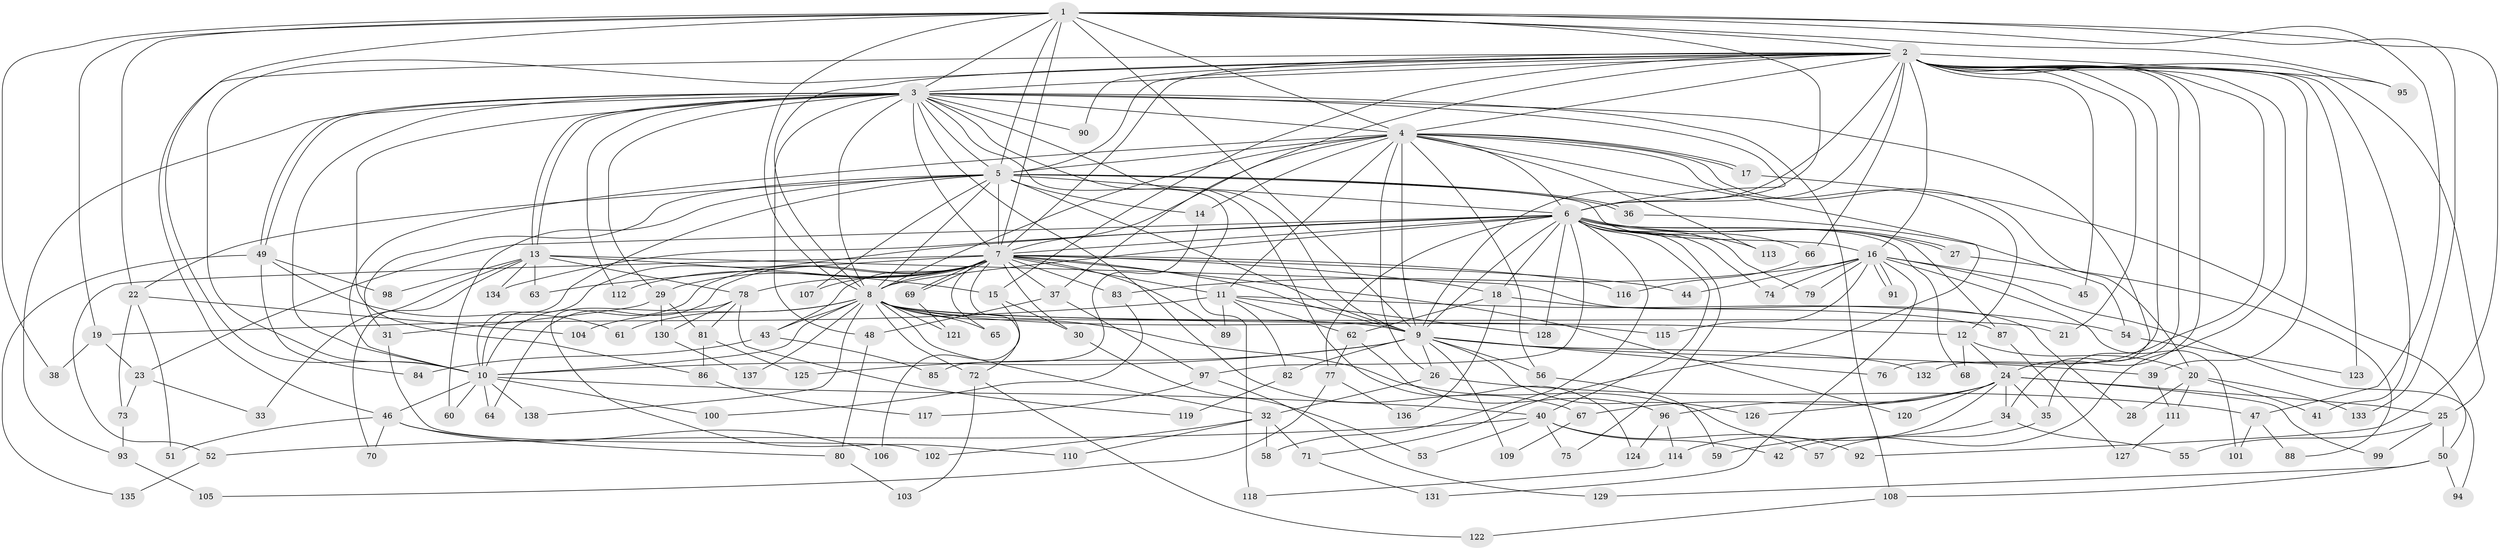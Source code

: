 // Generated by graph-tools (version 1.1) at 2025/01/03/09/25 03:01:29]
// undirected, 138 vertices, 301 edges
graph export_dot {
graph [start="1"]
  node [color=gray90,style=filled];
  1;
  2;
  3;
  4;
  5;
  6;
  7;
  8;
  9;
  10;
  11;
  12;
  13;
  14;
  15;
  16;
  17;
  18;
  19;
  20;
  21;
  22;
  23;
  24;
  25;
  26;
  27;
  28;
  29;
  30;
  31;
  32;
  33;
  34;
  35;
  36;
  37;
  38;
  39;
  40;
  41;
  42;
  43;
  44;
  45;
  46;
  47;
  48;
  49;
  50;
  51;
  52;
  53;
  54;
  55;
  56;
  57;
  58;
  59;
  60;
  61;
  62;
  63;
  64;
  65;
  66;
  67;
  68;
  69;
  70;
  71;
  72;
  73;
  74;
  75;
  76;
  77;
  78;
  79;
  80;
  81;
  82;
  83;
  84;
  85;
  86;
  87;
  88;
  89;
  90;
  91;
  92;
  93;
  94;
  95;
  96;
  97;
  98;
  99;
  100;
  101;
  102;
  103;
  104;
  105;
  106;
  107;
  108;
  109;
  110;
  111;
  112;
  113;
  114;
  115;
  116;
  117;
  118;
  119;
  120;
  121;
  122;
  123;
  124;
  125;
  126;
  127;
  128;
  129;
  130;
  131;
  132;
  133;
  134;
  135;
  136;
  137;
  138;
  1 -- 2;
  1 -- 3;
  1 -- 4;
  1 -- 5;
  1 -- 6;
  1 -- 7;
  1 -- 8;
  1 -- 9;
  1 -- 10;
  1 -- 19;
  1 -- 22;
  1 -- 38;
  1 -- 47;
  1 -- 92;
  1 -- 95;
  1 -- 133;
  2 -- 3;
  2 -- 4;
  2 -- 5;
  2 -- 6;
  2 -- 7;
  2 -- 8;
  2 -- 9;
  2 -- 10;
  2 -- 15;
  2 -- 16;
  2 -- 21;
  2 -- 24;
  2 -- 25;
  2 -- 35;
  2 -- 37;
  2 -- 39;
  2 -- 41;
  2 -- 42;
  2 -- 45;
  2 -- 46;
  2 -- 66;
  2 -- 76;
  2 -- 90;
  2 -- 95;
  2 -- 123;
  2 -- 132;
  3 -- 4;
  3 -- 5;
  3 -- 6;
  3 -- 7;
  3 -- 8;
  3 -- 9;
  3 -- 10;
  3 -- 13;
  3 -- 13;
  3 -- 29;
  3 -- 34;
  3 -- 48;
  3 -- 49;
  3 -- 49;
  3 -- 67;
  3 -- 86;
  3 -- 90;
  3 -- 93;
  3 -- 108;
  3 -- 112;
  3 -- 118;
  3 -- 124;
  4 -- 5;
  4 -- 6;
  4 -- 7;
  4 -- 8;
  4 -- 9;
  4 -- 10;
  4 -- 11;
  4 -- 12;
  4 -- 14;
  4 -- 17;
  4 -- 17;
  4 -- 20;
  4 -- 26;
  4 -- 56;
  4 -- 71;
  4 -- 113;
  5 -- 6;
  5 -- 7;
  5 -- 8;
  5 -- 9;
  5 -- 10;
  5 -- 14;
  5 -- 16;
  5 -- 22;
  5 -- 31;
  5 -- 36;
  5 -- 36;
  5 -- 60;
  5 -- 107;
  6 -- 7;
  6 -- 8;
  6 -- 9;
  6 -- 10;
  6 -- 18;
  6 -- 23;
  6 -- 27;
  6 -- 27;
  6 -- 40;
  6 -- 58;
  6 -- 66;
  6 -- 68;
  6 -- 74;
  6 -- 75;
  6 -- 77;
  6 -- 79;
  6 -- 87;
  6 -- 97;
  6 -- 113;
  6 -- 128;
  6 -- 134;
  7 -- 8;
  7 -- 9;
  7 -- 10;
  7 -- 11;
  7 -- 18;
  7 -- 29;
  7 -- 30;
  7 -- 37;
  7 -- 43;
  7 -- 44;
  7 -- 52;
  7 -- 63;
  7 -- 64;
  7 -- 65;
  7 -- 69;
  7 -- 69;
  7 -- 72;
  7 -- 78;
  7 -- 83;
  7 -- 89;
  7 -- 107;
  7 -- 112;
  7 -- 116;
  7 -- 120;
  8 -- 9;
  8 -- 10;
  8 -- 12;
  8 -- 21;
  8 -- 32;
  8 -- 43;
  8 -- 57;
  8 -- 61;
  8 -- 65;
  8 -- 72;
  8 -- 104;
  8 -- 115;
  8 -- 121;
  8 -- 137;
  8 -- 138;
  9 -- 10;
  9 -- 26;
  9 -- 39;
  9 -- 56;
  9 -- 76;
  9 -- 82;
  9 -- 109;
  9 -- 125;
  9 -- 126;
  9 -- 132;
  10 -- 40;
  10 -- 46;
  10 -- 60;
  10 -- 64;
  10 -- 100;
  10 -- 138;
  11 -- 19;
  11 -- 54;
  11 -- 62;
  11 -- 82;
  11 -- 89;
  11 -- 128;
  12 -- 20;
  12 -- 24;
  12 -- 68;
  13 -- 15;
  13 -- 28;
  13 -- 33;
  13 -- 63;
  13 -- 70;
  13 -- 78;
  13 -- 98;
  13 -- 134;
  14 -- 85;
  15 -- 30;
  15 -- 106;
  16 -- 44;
  16 -- 45;
  16 -- 74;
  16 -- 79;
  16 -- 83;
  16 -- 91;
  16 -- 91;
  16 -- 94;
  16 -- 101;
  16 -- 115;
  16 -- 131;
  17 -- 50;
  18 -- 62;
  18 -- 87;
  18 -- 136;
  19 -- 23;
  19 -- 38;
  20 -- 28;
  20 -- 41;
  20 -- 111;
  20 -- 133;
  22 -- 51;
  22 -- 73;
  22 -- 104;
  23 -- 33;
  23 -- 73;
  24 -- 25;
  24 -- 34;
  24 -- 35;
  24 -- 67;
  24 -- 96;
  24 -- 99;
  24 -- 114;
  24 -- 120;
  24 -- 126;
  25 -- 50;
  25 -- 55;
  25 -- 99;
  26 -- 32;
  26 -- 47;
  27 -- 88;
  29 -- 31;
  29 -- 81;
  29 -- 130;
  30 -- 53;
  31 -- 102;
  32 -- 58;
  32 -- 71;
  32 -- 102;
  32 -- 110;
  34 -- 55;
  34 -- 59;
  35 -- 57;
  36 -- 54;
  37 -- 48;
  37 -- 97;
  39 -- 111;
  40 -- 42;
  40 -- 52;
  40 -- 53;
  40 -- 75;
  40 -- 92;
  43 -- 84;
  43 -- 85;
  46 -- 51;
  46 -- 70;
  46 -- 80;
  46 -- 106;
  47 -- 88;
  47 -- 101;
  48 -- 80;
  49 -- 61;
  49 -- 84;
  49 -- 98;
  49 -- 135;
  50 -- 94;
  50 -- 108;
  50 -- 129;
  52 -- 135;
  54 -- 123;
  56 -- 59;
  62 -- 77;
  62 -- 96;
  66 -- 116;
  67 -- 109;
  69 -- 121;
  71 -- 131;
  72 -- 103;
  72 -- 122;
  73 -- 93;
  77 -- 105;
  77 -- 136;
  78 -- 81;
  78 -- 110;
  78 -- 119;
  78 -- 130;
  80 -- 103;
  81 -- 86;
  81 -- 125;
  82 -- 119;
  83 -- 100;
  86 -- 117;
  87 -- 127;
  93 -- 105;
  96 -- 114;
  96 -- 124;
  97 -- 117;
  97 -- 129;
  108 -- 122;
  111 -- 127;
  114 -- 118;
  130 -- 137;
}
